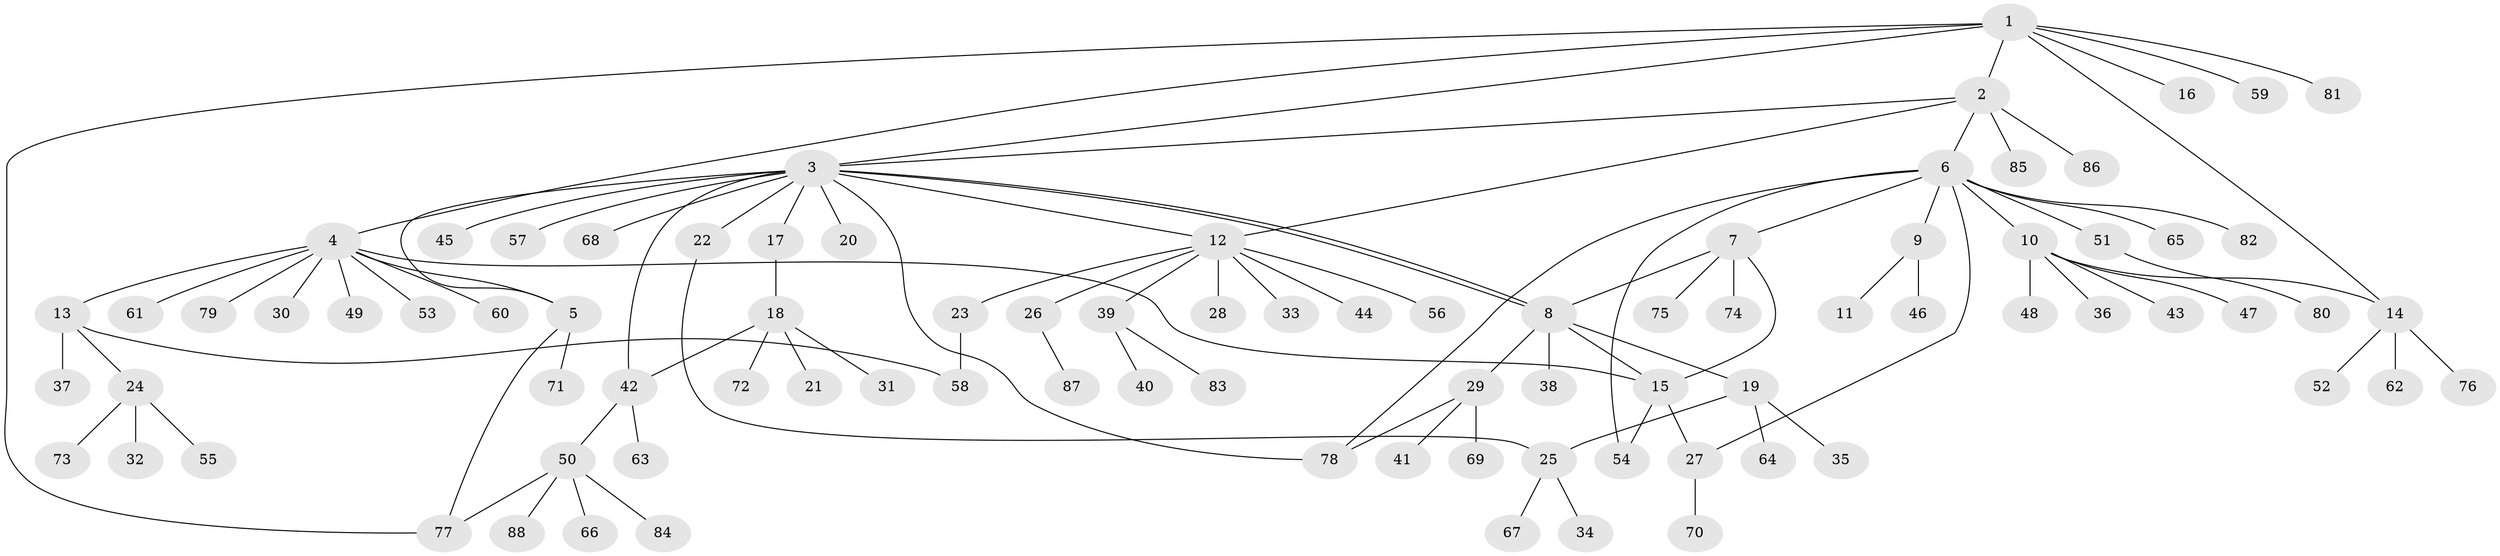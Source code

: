 // coarse degree distribution, {14: 0.01639344262295082, 8: 0.01639344262295082, 20: 0.01639344262295082, 1: 0.7704918032786885, 2: 0.08196721311475409, 3: 0.01639344262295082, 6: 0.03278688524590164, 5: 0.03278688524590164, 4: 0.01639344262295082}
// Generated by graph-tools (version 1.1) at 2025/51/03/04/25 21:51:52]
// undirected, 88 vertices, 104 edges
graph export_dot {
graph [start="1"]
  node [color=gray90,style=filled];
  1;
  2;
  3;
  4;
  5;
  6;
  7;
  8;
  9;
  10;
  11;
  12;
  13;
  14;
  15;
  16;
  17;
  18;
  19;
  20;
  21;
  22;
  23;
  24;
  25;
  26;
  27;
  28;
  29;
  30;
  31;
  32;
  33;
  34;
  35;
  36;
  37;
  38;
  39;
  40;
  41;
  42;
  43;
  44;
  45;
  46;
  47;
  48;
  49;
  50;
  51;
  52;
  53;
  54;
  55;
  56;
  57;
  58;
  59;
  60;
  61;
  62;
  63;
  64;
  65;
  66;
  67;
  68;
  69;
  70;
  71;
  72;
  73;
  74;
  75;
  76;
  77;
  78;
  79;
  80;
  81;
  82;
  83;
  84;
  85;
  86;
  87;
  88;
  1 -- 2;
  1 -- 3;
  1 -- 4;
  1 -- 14;
  1 -- 16;
  1 -- 59;
  1 -- 77;
  1 -- 81;
  2 -- 3;
  2 -- 6;
  2 -- 12;
  2 -- 85;
  2 -- 86;
  3 -- 5;
  3 -- 8;
  3 -- 8;
  3 -- 12;
  3 -- 17;
  3 -- 20;
  3 -- 22;
  3 -- 42;
  3 -- 45;
  3 -- 57;
  3 -- 68;
  3 -- 78;
  4 -- 5;
  4 -- 13;
  4 -- 15;
  4 -- 30;
  4 -- 49;
  4 -- 53;
  4 -- 60;
  4 -- 61;
  4 -- 79;
  5 -- 71;
  5 -- 77;
  6 -- 7;
  6 -- 9;
  6 -- 10;
  6 -- 27;
  6 -- 51;
  6 -- 54;
  6 -- 65;
  6 -- 78;
  6 -- 82;
  7 -- 8;
  7 -- 15;
  7 -- 74;
  7 -- 75;
  8 -- 15;
  8 -- 19;
  8 -- 29;
  8 -- 38;
  9 -- 11;
  9 -- 46;
  10 -- 14;
  10 -- 36;
  10 -- 43;
  10 -- 47;
  10 -- 48;
  12 -- 23;
  12 -- 26;
  12 -- 28;
  12 -- 33;
  12 -- 39;
  12 -- 44;
  12 -- 56;
  13 -- 24;
  13 -- 37;
  13 -- 58;
  14 -- 52;
  14 -- 62;
  14 -- 76;
  15 -- 27;
  15 -- 54;
  17 -- 18;
  18 -- 21;
  18 -- 31;
  18 -- 42;
  18 -- 72;
  19 -- 25;
  19 -- 35;
  19 -- 64;
  22 -- 25;
  23 -- 58;
  24 -- 32;
  24 -- 55;
  24 -- 73;
  25 -- 34;
  25 -- 67;
  26 -- 87;
  27 -- 70;
  29 -- 41;
  29 -- 69;
  29 -- 78;
  39 -- 40;
  39 -- 83;
  42 -- 50;
  42 -- 63;
  50 -- 66;
  50 -- 77;
  50 -- 84;
  50 -- 88;
  51 -- 80;
}
